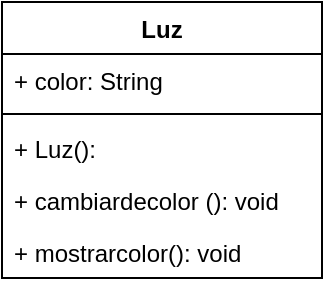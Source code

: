 <mxfile version="26.0.16">
  <diagram name="Página-1" id="-I9CE68BP5qfffhNz6k4">
    <mxGraphModel dx="1078" dy="519" grid="1" gridSize="10" guides="1" tooltips="1" connect="1" arrows="1" fold="1" page="1" pageScale="1" pageWidth="827" pageHeight="1169" math="0" shadow="0">
      <root>
        <mxCell id="0" />
        <mxCell id="1" parent="0" />
        <mxCell id="GWlNtQ3D0Cul8waTS0tX-1" value="Luz" style="swimlane;fontStyle=1;align=center;verticalAlign=top;childLayout=stackLayout;horizontal=1;startSize=26;horizontalStack=0;resizeParent=1;resizeParentMax=0;resizeLast=0;collapsible=1;marginBottom=0;whiteSpace=wrap;html=1;" parent="1" vertex="1">
          <mxGeometry x="220" y="90" width="160" height="138" as="geometry" />
        </mxCell>
        <mxCell id="GWlNtQ3D0Cul8waTS0tX-2" value="+ color: String" style="text;strokeColor=none;fillColor=none;align=left;verticalAlign=top;spacingLeft=4;spacingRight=4;overflow=hidden;rotatable=0;points=[[0,0.5],[1,0.5]];portConstraint=eastwest;whiteSpace=wrap;html=1;" parent="GWlNtQ3D0Cul8waTS0tX-1" vertex="1">
          <mxGeometry y="26" width="160" height="26" as="geometry" />
        </mxCell>
        <mxCell id="GWlNtQ3D0Cul8waTS0tX-3" value="" style="line;strokeWidth=1;fillColor=none;align=left;verticalAlign=middle;spacingTop=-1;spacingLeft=3;spacingRight=3;rotatable=0;labelPosition=right;points=[];portConstraint=eastwest;strokeColor=inherit;" parent="GWlNtQ3D0Cul8waTS0tX-1" vertex="1">
          <mxGeometry y="52" width="160" height="8" as="geometry" />
        </mxCell>
        <mxCell id="GWlNtQ3D0Cul8waTS0tX-4" value="+ Luz():&lt;div&gt;&amp;nbsp;&lt;/div&gt;" style="text;strokeColor=none;fillColor=none;align=left;verticalAlign=top;spacingLeft=4;spacingRight=4;overflow=hidden;rotatable=0;points=[[0,0.5],[1,0.5]];portConstraint=eastwest;whiteSpace=wrap;html=1;" parent="GWlNtQ3D0Cul8waTS0tX-1" vertex="1">
          <mxGeometry y="60" width="160" height="26" as="geometry" />
        </mxCell>
        <mxCell id="GWlNtQ3D0Cul8waTS0tX-5" value="+ cambiardecolor (): void" style="text;strokeColor=none;fillColor=none;align=left;verticalAlign=top;spacingLeft=4;spacingRight=4;overflow=hidden;rotatable=0;points=[[0,0.5],[1,0.5]];portConstraint=eastwest;whiteSpace=wrap;html=1;" parent="GWlNtQ3D0Cul8waTS0tX-1" vertex="1">
          <mxGeometry y="86" width="160" height="26" as="geometry" />
        </mxCell>
        <mxCell id="GWlNtQ3D0Cul8waTS0tX-6" value="+ mostrarcolor(): void&lt;div&gt;&lt;br&gt;&lt;/div&gt;" style="text;strokeColor=none;fillColor=none;align=left;verticalAlign=top;spacingLeft=4;spacingRight=4;overflow=hidden;rotatable=0;points=[[0,0.5],[1,0.5]];portConstraint=eastwest;whiteSpace=wrap;html=1;" parent="GWlNtQ3D0Cul8waTS0tX-1" vertex="1">
          <mxGeometry y="112" width="160" height="26" as="geometry" />
        </mxCell>
      </root>
    </mxGraphModel>
  </diagram>
</mxfile>
